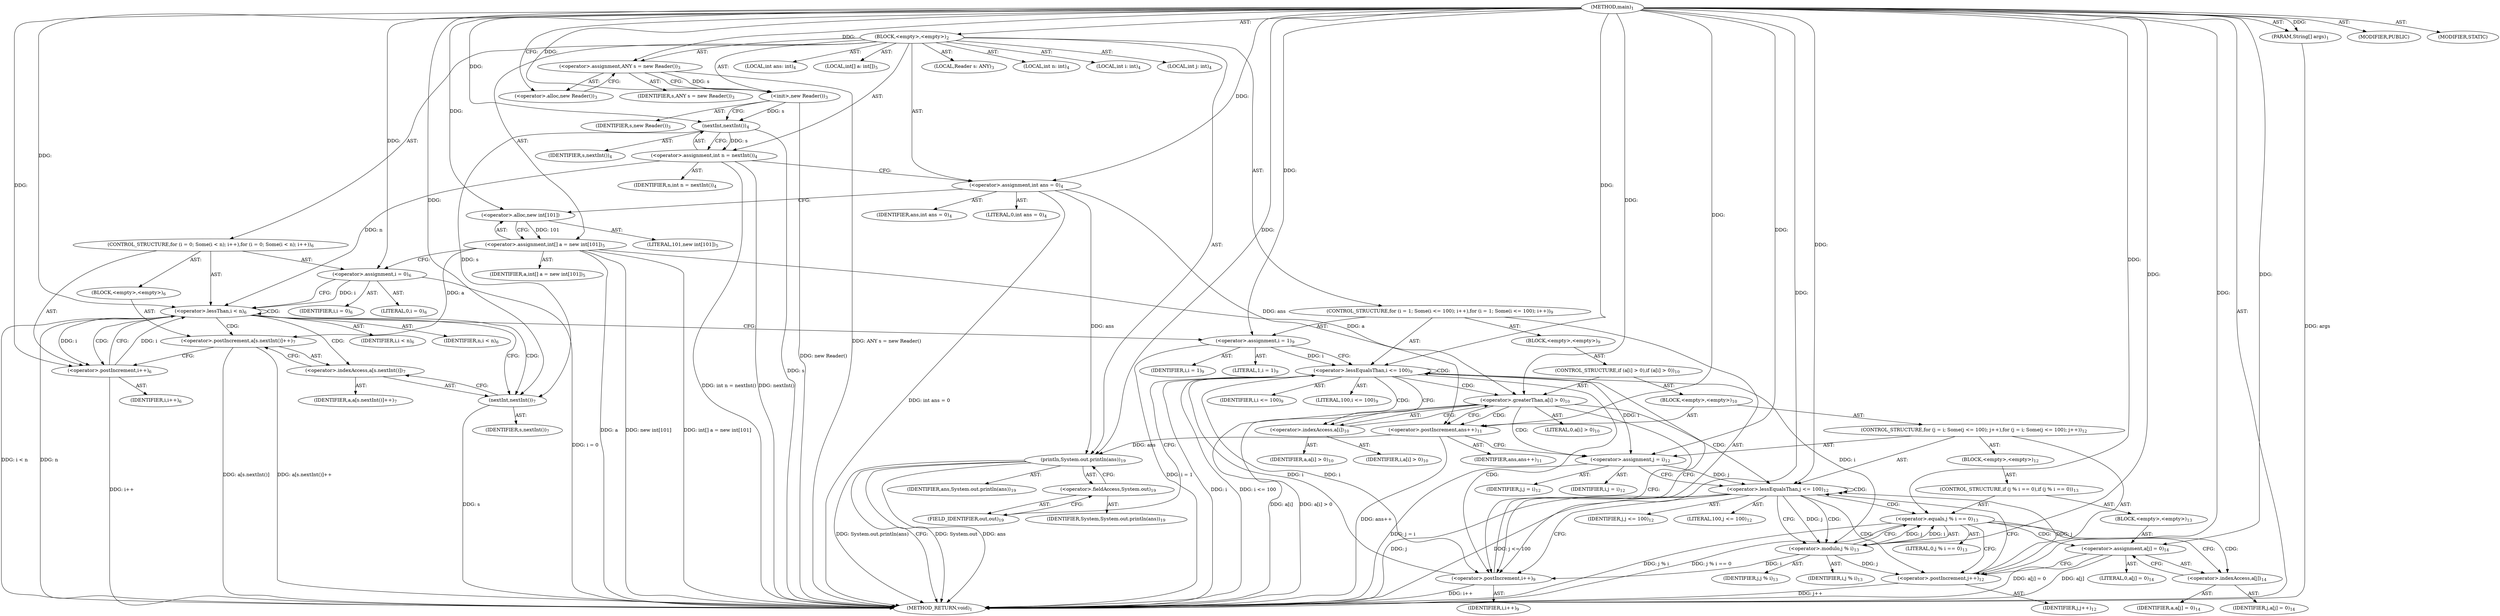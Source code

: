 digraph "main" {  
"19" [label = <(METHOD,main)<SUB>1</SUB>> ]
"20" [label = <(PARAM,String[] args)<SUB>1</SUB>> ]
"21" [label = <(BLOCK,&lt;empty&gt;,&lt;empty&gt;)<SUB>2</SUB>> ]
"4" [label = <(LOCAL,Reader s: ANY)<SUB>3</SUB>> ]
"22" [label = <(&lt;operator&gt;.assignment,ANY s = new Reader())<SUB>3</SUB>> ]
"23" [label = <(IDENTIFIER,s,ANY s = new Reader())<SUB>3</SUB>> ]
"24" [label = <(&lt;operator&gt;.alloc,new Reader())<SUB>3</SUB>> ]
"25" [label = <(&lt;init&gt;,new Reader())<SUB>3</SUB>> ]
"3" [label = <(IDENTIFIER,s,new Reader())<SUB>3</SUB>> ]
"26" [label = <(LOCAL,int n: int)<SUB>4</SUB>> ]
"27" [label = <(LOCAL,int i: int)<SUB>4</SUB>> ]
"28" [label = <(LOCAL,int j: int)<SUB>4</SUB>> ]
"29" [label = <(LOCAL,int ans: int)<SUB>4</SUB>> ]
"30" [label = <(&lt;operator&gt;.assignment,int n = nextInt())<SUB>4</SUB>> ]
"31" [label = <(IDENTIFIER,n,int n = nextInt())<SUB>4</SUB>> ]
"32" [label = <(nextInt,nextInt())<SUB>4</SUB>> ]
"33" [label = <(IDENTIFIER,s,nextInt())<SUB>4</SUB>> ]
"34" [label = <(&lt;operator&gt;.assignment,int ans = 0)<SUB>4</SUB>> ]
"35" [label = <(IDENTIFIER,ans,int ans = 0)<SUB>4</SUB>> ]
"36" [label = <(LITERAL,0,int ans = 0)<SUB>4</SUB>> ]
"37" [label = <(LOCAL,int[] a: int[])<SUB>5</SUB>> ]
"38" [label = <(&lt;operator&gt;.assignment,int[] a = new int[101])<SUB>5</SUB>> ]
"39" [label = <(IDENTIFIER,a,int[] a = new int[101])<SUB>5</SUB>> ]
"40" [label = <(&lt;operator&gt;.alloc,new int[101])> ]
"41" [label = <(LITERAL,101,new int[101])<SUB>5</SUB>> ]
"42" [label = <(CONTROL_STRUCTURE,for (i = 0; Some(i &lt; n); i++),for (i = 0; Some(i &lt; n); i++))<SUB>6</SUB>> ]
"43" [label = <(&lt;operator&gt;.assignment,i = 0)<SUB>6</SUB>> ]
"44" [label = <(IDENTIFIER,i,i = 0)<SUB>6</SUB>> ]
"45" [label = <(LITERAL,0,i = 0)<SUB>6</SUB>> ]
"46" [label = <(&lt;operator&gt;.lessThan,i &lt; n)<SUB>6</SUB>> ]
"47" [label = <(IDENTIFIER,i,i &lt; n)<SUB>6</SUB>> ]
"48" [label = <(IDENTIFIER,n,i &lt; n)<SUB>6</SUB>> ]
"49" [label = <(&lt;operator&gt;.postIncrement,i++)<SUB>6</SUB>> ]
"50" [label = <(IDENTIFIER,i,i++)<SUB>6</SUB>> ]
"51" [label = <(BLOCK,&lt;empty&gt;,&lt;empty&gt;)<SUB>6</SUB>> ]
"52" [label = <(&lt;operator&gt;.postIncrement,a[s.nextInt()]++)<SUB>7</SUB>> ]
"53" [label = <(&lt;operator&gt;.indexAccess,a[s.nextInt()])<SUB>7</SUB>> ]
"54" [label = <(IDENTIFIER,a,a[s.nextInt()]++)<SUB>7</SUB>> ]
"55" [label = <(nextInt,nextInt())<SUB>7</SUB>> ]
"56" [label = <(IDENTIFIER,s,nextInt())<SUB>7</SUB>> ]
"57" [label = <(CONTROL_STRUCTURE,for (i = 1; Some(i &lt;= 100); i++),for (i = 1; Some(i &lt;= 100); i++))<SUB>9</SUB>> ]
"58" [label = <(&lt;operator&gt;.assignment,i = 1)<SUB>9</SUB>> ]
"59" [label = <(IDENTIFIER,i,i = 1)<SUB>9</SUB>> ]
"60" [label = <(LITERAL,1,i = 1)<SUB>9</SUB>> ]
"61" [label = <(&lt;operator&gt;.lessEqualsThan,i &lt;= 100)<SUB>9</SUB>> ]
"62" [label = <(IDENTIFIER,i,i &lt;= 100)<SUB>9</SUB>> ]
"63" [label = <(LITERAL,100,i &lt;= 100)<SUB>9</SUB>> ]
"64" [label = <(&lt;operator&gt;.postIncrement,i++)<SUB>9</SUB>> ]
"65" [label = <(IDENTIFIER,i,i++)<SUB>9</SUB>> ]
"66" [label = <(BLOCK,&lt;empty&gt;,&lt;empty&gt;)<SUB>9</SUB>> ]
"67" [label = <(CONTROL_STRUCTURE,if (a[i] &gt; 0),if (a[i] &gt; 0))<SUB>10</SUB>> ]
"68" [label = <(&lt;operator&gt;.greaterThan,a[i] &gt; 0)<SUB>10</SUB>> ]
"69" [label = <(&lt;operator&gt;.indexAccess,a[i])<SUB>10</SUB>> ]
"70" [label = <(IDENTIFIER,a,a[i] &gt; 0)<SUB>10</SUB>> ]
"71" [label = <(IDENTIFIER,i,a[i] &gt; 0)<SUB>10</SUB>> ]
"72" [label = <(LITERAL,0,a[i] &gt; 0)<SUB>10</SUB>> ]
"73" [label = <(BLOCK,&lt;empty&gt;,&lt;empty&gt;)<SUB>10</SUB>> ]
"74" [label = <(&lt;operator&gt;.postIncrement,ans++)<SUB>11</SUB>> ]
"75" [label = <(IDENTIFIER,ans,ans++)<SUB>11</SUB>> ]
"76" [label = <(CONTROL_STRUCTURE,for (j = i; Some(j &lt;= 100); j++),for (j = i; Some(j &lt;= 100); j++))<SUB>12</SUB>> ]
"77" [label = <(&lt;operator&gt;.assignment,j = i)<SUB>12</SUB>> ]
"78" [label = <(IDENTIFIER,j,j = i)<SUB>12</SUB>> ]
"79" [label = <(IDENTIFIER,i,j = i)<SUB>12</SUB>> ]
"80" [label = <(&lt;operator&gt;.lessEqualsThan,j &lt;= 100)<SUB>12</SUB>> ]
"81" [label = <(IDENTIFIER,j,j &lt;= 100)<SUB>12</SUB>> ]
"82" [label = <(LITERAL,100,j &lt;= 100)<SUB>12</SUB>> ]
"83" [label = <(&lt;operator&gt;.postIncrement,j++)<SUB>12</SUB>> ]
"84" [label = <(IDENTIFIER,j,j++)<SUB>12</SUB>> ]
"85" [label = <(BLOCK,&lt;empty&gt;,&lt;empty&gt;)<SUB>12</SUB>> ]
"86" [label = <(CONTROL_STRUCTURE,if (j % i == 0),if (j % i == 0))<SUB>13</SUB>> ]
"87" [label = <(&lt;operator&gt;.equals,j % i == 0)<SUB>13</SUB>> ]
"88" [label = <(&lt;operator&gt;.modulo,j % i)<SUB>13</SUB>> ]
"89" [label = <(IDENTIFIER,j,j % i)<SUB>13</SUB>> ]
"90" [label = <(IDENTIFIER,i,j % i)<SUB>13</SUB>> ]
"91" [label = <(LITERAL,0,j % i == 0)<SUB>13</SUB>> ]
"92" [label = <(BLOCK,&lt;empty&gt;,&lt;empty&gt;)<SUB>13</SUB>> ]
"93" [label = <(&lt;operator&gt;.assignment,a[j] = 0)<SUB>14</SUB>> ]
"94" [label = <(&lt;operator&gt;.indexAccess,a[j])<SUB>14</SUB>> ]
"95" [label = <(IDENTIFIER,a,a[j] = 0)<SUB>14</SUB>> ]
"96" [label = <(IDENTIFIER,j,a[j] = 0)<SUB>14</SUB>> ]
"97" [label = <(LITERAL,0,a[j] = 0)<SUB>14</SUB>> ]
"98" [label = <(println,System.out.println(ans))<SUB>19</SUB>> ]
"99" [label = <(&lt;operator&gt;.fieldAccess,System.out)<SUB>19</SUB>> ]
"100" [label = <(IDENTIFIER,System,System.out.println(ans))<SUB>19</SUB>> ]
"101" [label = <(FIELD_IDENTIFIER,out,out)<SUB>19</SUB>> ]
"102" [label = <(IDENTIFIER,ans,System.out.println(ans))<SUB>19</SUB>> ]
"103" [label = <(MODIFIER,PUBLIC)> ]
"104" [label = <(MODIFIER,STATIC)> ]
"105" [label = <(METHOD_RETURN,void)<SUB>1</SUB>> ]
  "19" -> "20"  [ label = "AST: "] 
  "19" -> "21"  [ label = "AST: "] 
  "19" -> "103"  [ label = "AST: "] 
  "19" -> "104"  [ label = "AST: "] 
  "19" -> "105"  [ label = "AST: "] 
  "21" -> "4"  [ label = "AST: "] 
  "21" -> "22"  [ label = "AST: "] 
  "21" -> "25"  [ label = "AST: "] 
  "21" -> "26"  [ label = "AST: "] 
  "21" -> "27"  [ label = "AST: "] 
  "21" -> "28"  [ label = "AST: "] 
  "21" -> "29"  [ label = "AST: "] 
  "21" -> "30"  [ label = "AST: "] 
  "21" -> "34"  [ label = "AST: "] 
  "21" -> "37"  [ label = "AST: "] 
  "21" -> "38"  [ label = "AST: "] 
  "21" -> "42"  [ label = "AST: "] 
  "21" -> "57"  [ label = "AST: "] 
  "21" -> "98"  [ label = "AST: "] 
  "22" -> "23"  [ label = "AST: "] 
  "22" -> "24"  [ label = "AST: "] 
  "25" -> "3"  [ label = "AST: "] 
  "30" -> "31"  [ label = "AST: "] 
  "30" -> "32"  [ label = "AST: "] 
  "32" -> "33"  [ label = "AST: "] 
  "34" -> "35"  [ label = "AST: "] 
  "34" -> "36"  [ label = "AST: "] 
  "38" -> "39"  [ label = "AST: "] 
  "38" -> "40"  [ label = "AST: "] 
  "40" -> "41"  [ label = "AST: "] 
  "42" -> "43"  [ label = "AST: "] 
  "42" -> "46"  [ label = "AST: "] 
  "42" -> "49"  [ label = "AST: "] 
  "42" -> "51"  [ label = "AST: "] 
  "43" -> "44"  [ label = "AST: "] 
  "43" -> "45"  [ label = "AST: "] 
  "46" -> "47"  [ label = "AST: "] 
  "46" -> "48"  [ label = "AST: "] 
  "49" -> "50"  [ label = "AST: "] 
  "51" -> "52"  [ label = "AST: "] 
  "52" -> "53"  [ label = "AST: "] 
  "53" -> "54"  [ label = "AST: "] 
  "53" -> "55"  [ label = "AST: "] 
  "55" -> "56"  [ label = "AST: "] 
  "57" -> "58"  [ label = "AST: "] 
  "57" -> "61"  [ label = "AST: "] 
  "57" -> "64"  [ label = "AST: "] 
  "57" -> "66"  [ label = "AST: "] 
  "58" -> "59"  [ label = "AST: "] 
  "58" -> "60"  [ label = "AST: "] 
  "61" -> "62"  [ label = "AST: "] 
  "61" -> "63"  [ label = "AST: "] 
  "64" -> "65"  [ label = "AST: "] 
  "66" -> "67"  [ label = "AST: "] 
  "67" -> "68"  [ label = "AST: "] 
  "67" -> "73"  [ label = "AST: "] 
  "68" -> "69"  [ label = "AST: "] 
  "68" -> "72"  [ label = "AST: "] 
  "69" -> "70"  [ label = "AST: "] 
  "69" -> "71"  [ label = "AST: "] 
  "73" -> "74"  [ label = "AST: "] 
  "73" -> "76"  [ label = "AST: "] 
  "74" -> "75"  [ label = "AST: "] 
  "76" -> "77"  [ label = "AST: "] 
  "76" -> "80"  [ label = "AST: "] 
  "76" -> "83"  [ label = "AST: "] 
  "76" -> "85"  [ label = "AST: "] 
  "77" -> "78"  [ label = "AST: "] 
  "77" -> "79"  [ label = "AST: "] 
  "80" -> "81"  [ label = "AST: "] 
  "80" -> "82"  [ label = "AST: "] 
  "83" -> "84"  [ label = "AST: "] 
  "85" -> "86"  [ label = "AST: "] 
  "86" -> "87"  [ label = "AST: "] 
  "86" -> "92"  [ label = "AST: "] 
  "87" -> "88"  [ label = "AST: "] 
  "87" -> "91"  [ label = "AST: "] 
  "88" -> "89"  [ label = "AST: "] 
  "88" -> "90"  [ label = "AST: "] 
  "92" -> "93"  [ label = "AST: "] 
  "93" -> "94"  [ label = "AST: "] 
  "93" -> "97"  [ label = "AST: "] 
  "94" -> "95"  [ label = "AST: "] 
  "94" -> "96"  [ label = "AST: "] 
  "98" -> "99"  [ label = "AST: "] 
  "98" -> "102"  [ label = "AST: "] 
  "99" -> "100"  [ label = "AST: "] 
  "99" -> "101"  [ label = "AST: "] 
  "22" -> "25"  [ label = "CFG: "] 
  "25" -> "32"  [ label = "CFG: "] 
  "30" -> "34"  [ label = "CFG: "] 
  "34" -> "40"  [ label = "CFG: "] 
  "38" -> "43"  [ label = "CFG: "] 
  "98" -> "105"  [ label = "CFG: "] 
  "24" -> "22"  [ label = "CFG: "] 
  "32" -> "30"  [ label = "CFG: "] 
  "40" -> "38"  [ label = "CFG: "] 
  "43" -> "46"  [ label = "CFG: "] 
  "46" -> "55"  [ label = "CFG: "] 
  "46" -> "58"  [ label = "CFG: "] 
  "49" -> "46"  [ label = "CFG: "] 
  "58" -> "61"  [ label = "CFG: "] 
  "61" -> "69"  [ label = "CFG: "] 
  "61" -> "101"  [ label = "CFG: "] 
  "64" -> "61"  [ label = "CFG: "] 
  "99" -> "98"  [ label = "CFG: "] 
  "52" -> "49"  [ label = "CFG: "] 
  "101" -> "99"  [ label = "CFG: "] 
  "53" -> "52"  [ label = "CFG: "] 
  "68" -> "74"  [ label = "CFG: "] 
  "68" -> "64"  [ label = "CFG: "] 
  "55" -> "53"  [ label = "CFG: "] 
  "69" -> "68"  [ label = "CFG: "] 
  "74" -> "77"  [ label = "CFG: "] 
  "77" -> "80"  [ label = "CFG: "] 
  "80" -> "88"  [ label = "CFG: "] 
  "80" -> "64"  [ label = "CFG: "] 
  "83" -> "80"  [ label = "CFG: "] 
  "87" -> "94"  [ label = "CFG: "] 
  "87" -> "83"  [ label = "CFG: "] 
  "88" -> "87"  [ label = "CFG: "] 
  "93" -> "83"  [ label = "CFG: "] 
  "94" -> "93"  [ label = "CFG: "] 
  "19" -> "24"  [ label = "CFG: "] 
  "20" -> "105"  [ label = "DDG: args"] 
  "22" -> "105"  [ label = "DDG: ANY s = new Reader()"] 
  "25" -> "105"  [ label = "DDG: new Reader()"] 
  "32" -> "105"  [ label = "DDG: s"] 
  "30" -> "105"  [ label = "DDG: nextInt()"] 
  "30" -> "105"  [ label = "DDG: int n = nextInt()"] 
  "34" -> "105"  [ label = "DDG: int ans = 0"] 
  "38" -> "105"  [ label = "DDG: a"] 
  "38" -> "105"  [ label = "DDG: new int[101]"] 
  "38" -> "105"  [ label = "DDG: int[] a = new int[101]"] 
  "43" -> "105"  [ label = "DDG: i = 0"] 
  "46" -> "105"  [ label = "DDG: n"] 
  "46" -> "105"  [ label = "DDG: i &lt; n"] 
  "58" -> "105"  [ label = "DDG: i = 1"] 
  "61" -> "105"  [ label = "DDG: i"] 
  "61" -> "105"  [ label = "DDG: i &lt;= 100"] 
  "98" -> "105"  [ label = "DDG: System.out"] 
  "98" -> "105"  [ label = "DDG: ans"] 
  "98" -> "105"  [ label = "DDG: System.out.println(ans)"] 
  "68" -> "105"  [ label = "DDG: a[i]"] 
  "68" -> "105"  [ label = "DDG: a[i] &gt; 0"] 
  "74" -> "105"  [ label = "DDG: ans++"] 
  "77" -> "105"  [ label = "DDG: j = i"] 
  "80" -> "105"  [ label = "DDG: j"] 
  "80" -> "105"  [ label = "DDG: j &lt;= 100"] 
  "64" -> "105"  [ label = "DDG: i++"] 
  "87" -> "105"  [ label = "DDG: j % i"] 
  "87" -> "105"  [ label = "DDG: j % i == 0"] 
  "93" -> "105"  [ label = "DDG: a[j]"] 
  "93" -> "105"  [ label = "DDG: a[j] = 0"] 
  "83" -> "105"  [ label = "DDG: j++"] 
  "55" -> "105"  [ label = "DDG: s"] 
  "52" -> "105"  [ label = "DDG: a[s.nextInt()]"] 
  "52" -> "105"  [ label = "DDG: a[s.nextInt()]++"] 
  "49" -> "105"  [ label = "DDG: i++"] 
  "19" -> "20"  [ label = "DDG: "] 
  "19" -> "22"  [ label = "DDG: "] 
  "32" -> "30"  [ label = "DDG: s"] 
  "19" -> "34"  [ label = "DDG: "] 
  "40" -> "38"  [ label = "DDG: 101"] 
  "22" -> "25"  [ label = "DDG: s"] 
  "19" -> "25"  [ label = "DDG: "] 
  "19" -> "43"  [ label = "DDG: "] 
  "19" -> "58"  [ label = "DDG: "] 
  "34" -> "98"  [ label = "DDG: ans"] 
  "74" -> "98"  [ label = "DDG: ans"] 
  "19" -> "98"  [ label = "DDG: "] 
  "25" -> "32"  [ label = "DDG: s"] 
  "19" -> "32"  [ label = "DDG: "] 
  "19" -> "40"  [ label = "DDG: "] 
  "43" -> "46"  [ label = "DDG: i"] 
  "49" -> "46"  [ label = "DDG: i"] 
  "19" -> "46"  [ label = "DDG: "] 
  "30" -> "46"  [ label = "DDG: n"] 
  "46" -> "49"  [ label = "DDG: i"] 
  "19" -> "49"  [ label = "DDG: "] 
  "58" -> "61"  [ label = "DDG: i"] 
  "64" -> "61"  [ label = "DDG: i"] 
  "19" -> "61"  [ label = "DDG: "] 
  "61" -> "64"  [ label = "DDG: i"] 
  "88" -> "64"  [ label = "DDG: i"] 
  "19" -> "64"  [ label = "DDG: "] 
  "38" -> "52"  [ label = "DDG: a"] 
  "38" -> "68"  [ label = "DDG: a"] 
  "19" -> "68"  [ label = "DDG: "] 
  "32" -> "55"  [ label = "DDG: s"] 
  "19" -> "55"  [ label = "DDG: "] 
  "34" -> "74"  [ label = "DDG: ans"] 
  "19" -> "74"  [ label = "DDG: "] 
  "61" -> "77"  [ label = "DDG: i"] 
  "19" -> "77"  [ label = "DDG: "] 
  "77" -> "80"  [ label = "DDG: j"] 
  "83" -> "80"  [ label = "DDG: j"] 
  "19" -> "80"  [ label = "DDG: "] 
  "88" -> "83"  [ label = "DDG: j"] 
  "19" -> "83"  [ label = "DDG: "] 
  "88" -> "87"  [ label = "DDG: j"] 
  "88" -> "87"  [ label = "DDG: i"] 
  "19" -> "87"  [ label = "DDG: "] 
  "19" -> "93"  [ label = "DDG: "] 
  "80" -> "88"  [ label = "DDG: j"] 
  "19" -> "88"  [ label = "DDG: "] 
  "61" -> "88"  [ label = "DDG: i"] 
  "46" -> "49"  [ label = "CDG: "] 
  "46" -> "52"  [ label = "CDG: "] 
  "46" -> "46"  [ label = "CDG: "] 
  "46" -> "53"  [ label = "CDG: "] 
  "46" -> "55"  [ label = "CDG: "] 
  "61" -> "68"  [ label = "CDG: "] 
  "61" -> "61"  [ label = "CDG: "] 
  "61" -> "64"  [ label = "CDG: "] 
  "61" -> "69"  [ label = "CDG: "] 
  "68" -> "80"  [ label = "CDG: "] 
  "68" -> "77"  [ label = "CDG: "] 
  "68" -> "74"  [ label = "CDG: "] 
  "80" -> "80"  [ label = "CDG: "] 
  "80" -> "83"  [ label = "CDG: "] 
  "80" -> "88"  [ label = "CDG: "] 
  "80" -> "87"  [ label = "CDG: "] 
  "87" -> "94"  [ label = "CDG: "] 
  "87" -> "93"  [ label = "CDG: "] 
}
